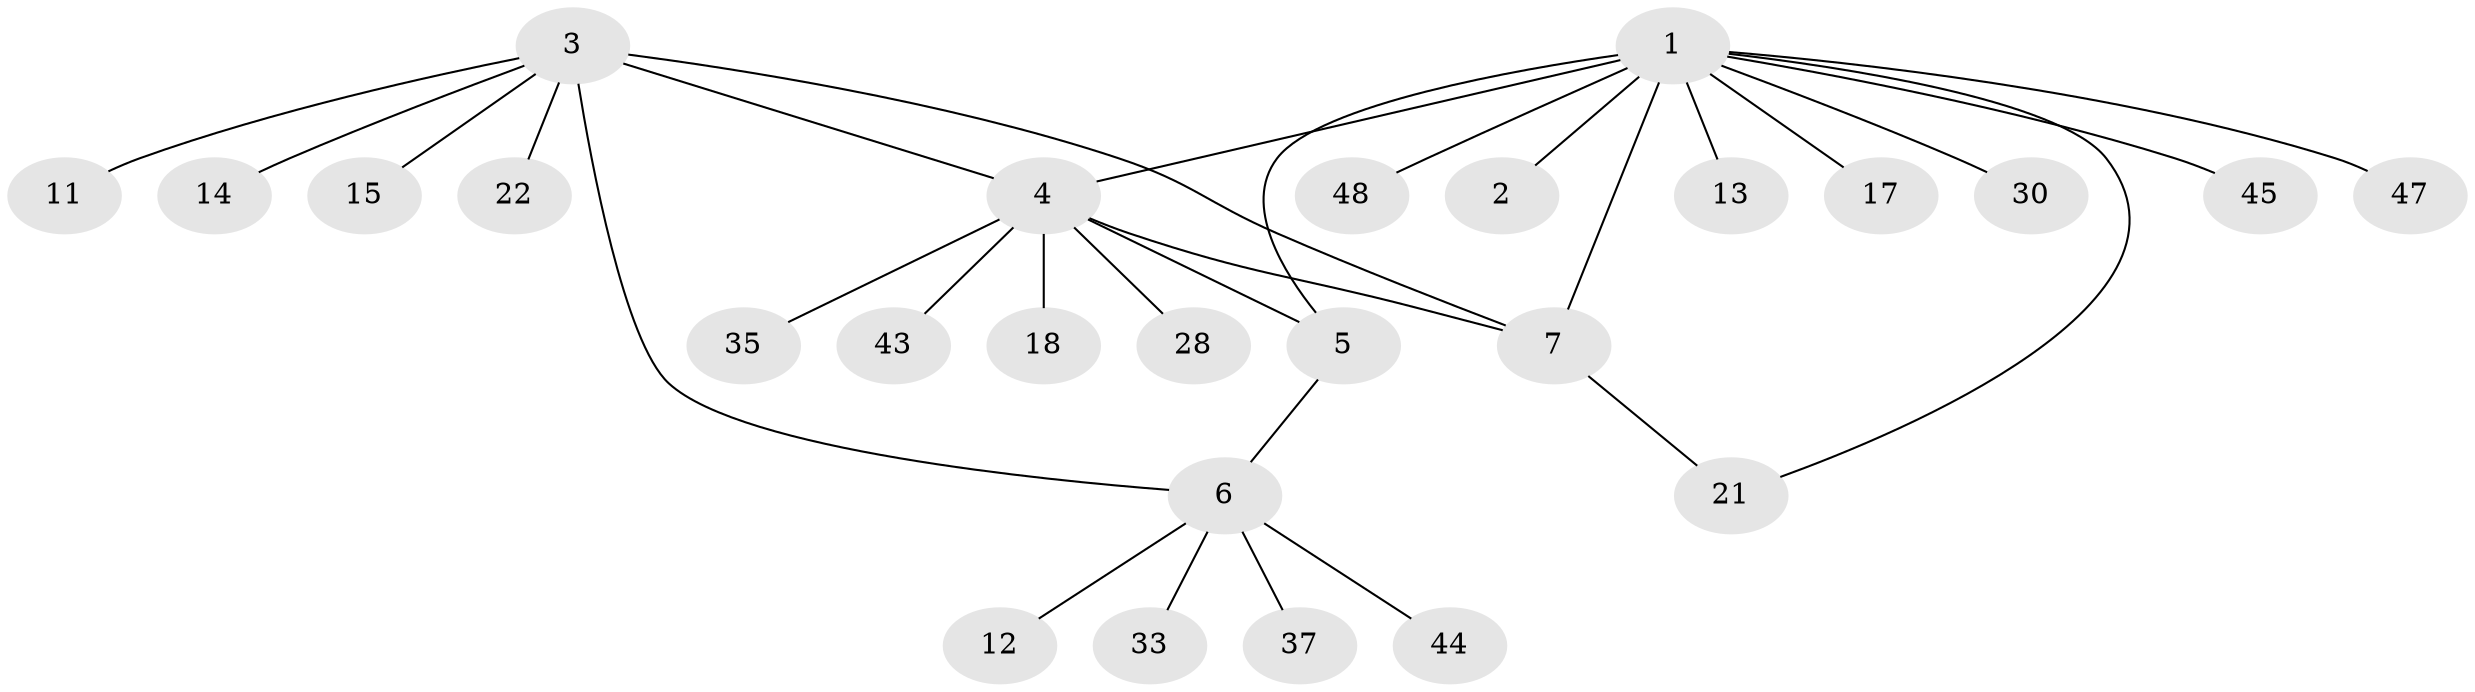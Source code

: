 // original degree distribution, {12: 0.038461538461538464, 1: 0.5769230769230769, 2: 0.25, 5: 0.038461538461538464, 6: 0.038461538461538464, 4: 0.038461538461538464, 10: 0.019230769230769232}
// Generated by graph-tools (version 1.1) at 2025/16/03/09/25 04:16:08]
// undirected, 26 vertices, 30 edges
graph export_dot {
graph [start="1"]
  node [color=gray90,style=filled];
  1;
  2;
  3 [super="+8"];
  4 [super="+27+9+29+31+34+38+36+49"];
  5;
  6;
  7;
  11 [super="+39+40+20"];
  12 [super="+46"];
  13;
  14;
  15 [super="+19"];
  17 [super="+26"];
  18 [super="+41"];
  21 [super="+32"];
  22;
  28;
  30;
  33;
  35;
  37;
  43;
  44;
  45;
  47;
  48;
  1 -- 2;
  1 -- 4 [weight=2];
  1 -- 5;
  1 -- 7;
  1 -- 13;
  1 -- 17;
  1 -- 21;
  1 -- 30;
  1 -- 45;
  1 -- 47;
  1 -- 48;
  3 -- 4 [weight=2];
  3 -- 6;
  3 -- 7;
  3 -- 11;
  3 -- 14;
  3 -- 15;
  3 -- 22;
  4 -- 5 [weight=3];
  4 -- 35;
  4 -- 7;
  4 -- 43;
  4 -- 18;
  4 -- 28;
  5 -- 6;
  6 -- 12;
  6 -- 33;
  6 -- 37;
  6 -- 44;
  7 -- 21;
}
